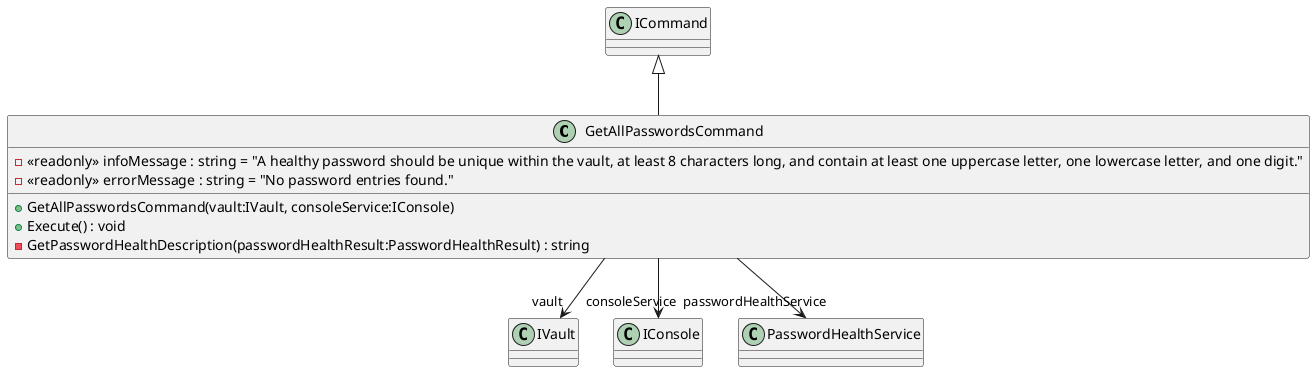 @startuml
class GetAllPasswordsCommand {
    - <<readonly>> infoMessage : string = "A healthy password should be unique within the vault, at least 8 characters long, and contain at least one uppercase letter, one lowercase letter, and one digit."
    - <<readonly>> errorMessage : string = "No password entries found."
    + GetAllPasswordsCommand(vault:IVault, consoleService:IConsole)
    + Execute() : void
    - GetPasswordHealthDescription(passwordHealthResult:PasswordHealthResult) : string
}
ICommand <|-- GetAllPasswordsCommand
GetAllPasswordsCommand --> "vault" IVault
GetAllPasswordsCommand --> "consoleService" IConsole
GetAllPasswordsCommand --> "passwordHealthService" PasswordHealthService
@enduml
